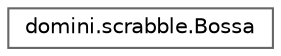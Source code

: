 digraph "Jerarquia Gràfica de la Classe"
{
 // INTERACTIVE_SVG=YES
 // LATEX_PDF_SIZE
  bgcolor="transparent";
  edge [fontname=Helvetica,fontsize=10,labelfontname=Helvetica,labelfontsize=10];
  node [fontname=Helvetica,fontsize=10,shape=box,height=0.2,width=0.4];
  rankdir="LR";
  Node0 [id="Node000000",label="domini.scrabble.Bossa",height=0.2,width=0.4,color="grey40", fillcolor="white", style="filled",URL="$classdomini_1_1scrabble_1_1_bossa.html",tooltip="Representa la bossa de fitxes d'Scrabble."];
}
